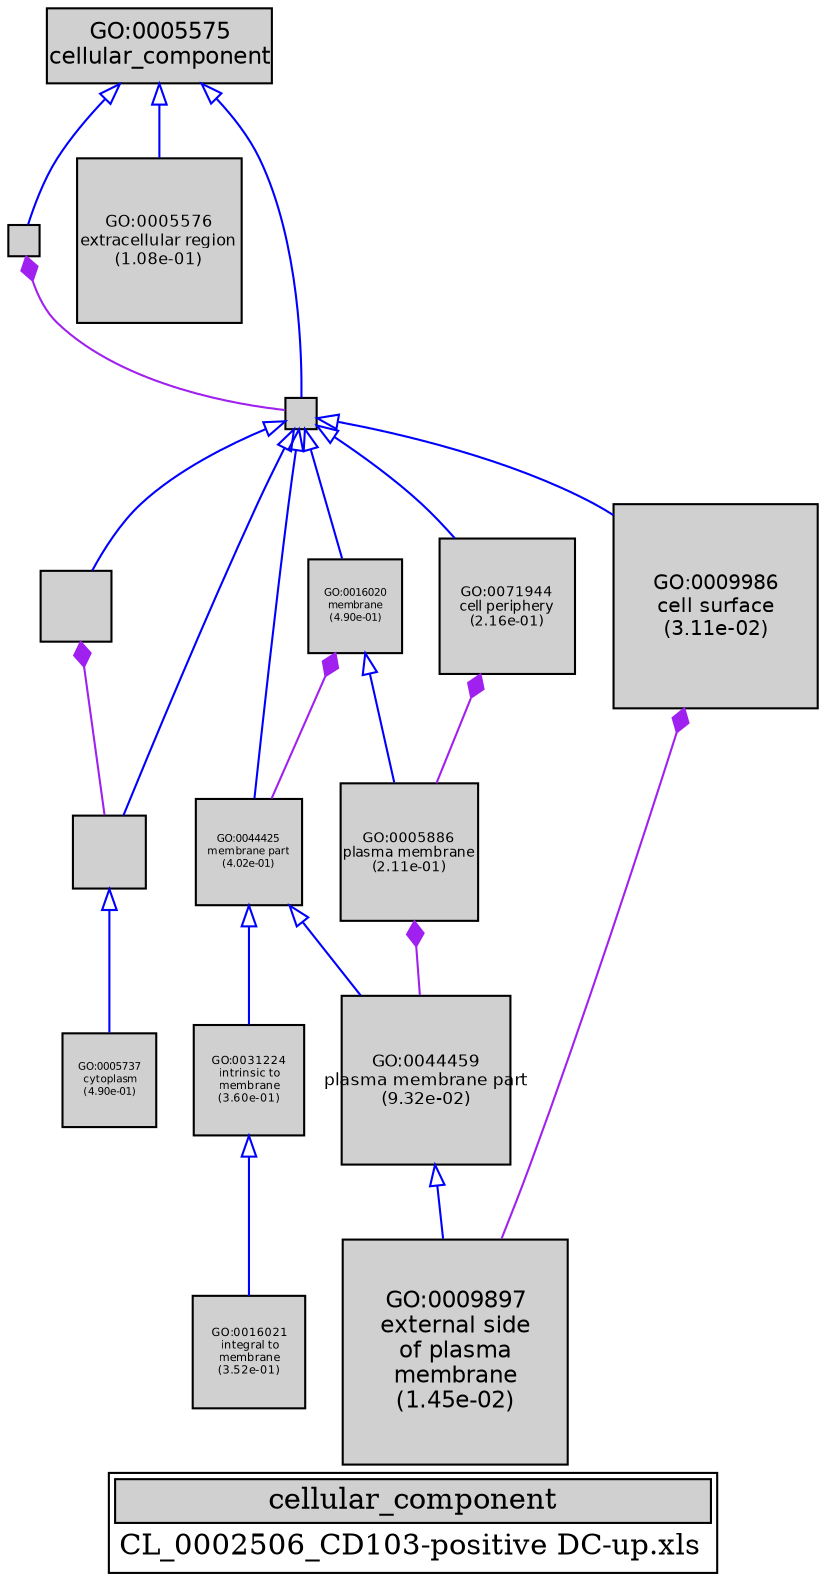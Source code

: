 digraph "cellular_component" {
graph [ bgcolor = "#FFFFFF", label = <<TABLE COLOR="black" BGCOLOR="white"><TR><TD COLSPAN="2" BGCOLOR="#D0D0D0"><FONT COLOR="black">cellular_component</FONT></TD></TR><TR><TD BORDER="0">CL_0002506_CD103-positive DC-up.xls</TD></TR></TABLE>> ];
node [ fontname = "Helvetica" ];

subgraph "nodes" {

node [ style = "filled", fixedsize = "true", width = 1, shape = "box", fontsize = 9, fillcolor = "#D0D0D0", fontcolor = "black", color = "black" ];

"GO:0005622" [ URL = "#GO:0005622", label = "", width = 0.467656277177, shape = "box", height = 0.467656277177 ];
"GO:0044425" [ URL = "#GO:0044425", label = <<TABLE BORDER="0"><TR><TD>GO:0044425<BR/>membrane part<BR/>(4.02e-01)</TD></TR></TABLE>>, width = 0.701572339921, shape = "box", fontsize = 5.05132084743, height = 0.701572339921 ];
"GO:0005623" [ URL = "#GO:0005623", label = "", width = 0.203276391216, shape = "box", height = 0.203276391216 ];
"GO:0005575" [ URL = "#GO:0005575", label = <<TABLE BORDER="0"><TR><TD>GO:0005575<BR/>cellular_component</TD></TR></TABLE>>, width = 1.5, shape = "box", fontsize = 10.8 ];
"GO:0005576" [ URL = "#GO:0005576", label = <<TABLE BORDER="0"><TR><TD>GO:0005576<BR/>extracellular region<BR/>(1.08e-01)</TD></TR></TABLE>>, width = 1.0904186104, shape = "box", fontsize = 7.85101399486, height = 1.0904186104 ];
"GO:0005737" [ URL = "#GO:0005737", label = <<TABLE BORDER="0"><TR><TD>GO:0005737<BR/>cytoplasm<BR/>(4.90e-01)</TD></TR></TABLE>>, width = 0.622032620735, shape = "box", fontsize = 5.0, height = 0.622032620735 ];
"GO:0044464" [ URL = "#GO:0044464", label = "", width = 0.203276391216, shape = "box", height = 0.203276391216 ];
"GO:0044424" [ URL = "#GO:0044424", label = "", width = 0.479459183007, shape = "box", height = 0.479459183007 ];
"GO:0009897" [ URL = "#GO:0009897", label = <<TABLE BORDER="0"><TR><TD>GO:0009897<BR/>external side<BR/>of plasma<BR/>membrane<BR/>(1.45e-02)</TD></TR></TABLE>>, width = 1.5, shape = "box", fontsize = 10.8, height = 1.5 ];
"GO:0016020" [ URL = "#GO:0016020", label = <<TABLE BORDER="0"><TR><TD>GO:0016020<BR/>membrane<BR/>(4.90e-01)</TD></TR></TABLE>>, width = 0.622519393866, shape = "box", fontsize = 5.0, height = 0.622519393866 ];
"GO:0009986" [ URL = "#GO:0009986", label = <<TABLE BORDER="0"><TR><TD>GO:0009986<BR/>cell surface<BR/>(3.11e-02)</TD></TR></TABLE>>, width = 1.35868946732, shape = "box", fontsize = 9.78256416468, height = 1.35868946732 ];
"GO:0044459" [ URL = "#GO:0044459", label = <<TABLE BORDER="0"><TR><TD>GO:0044459<BR/>plasma membrane part<BR/>(9.32e-02)</TD></TR></TABLE>>, width = 1.12474192073, shape = "box", fontsize = 8.09814182925, height = 1.12474192073 ];
"GO:0005886" [ URL = "#GO:0005886", label = <<TABLE BORDER="0"><TR><TD>GO:0005886<BR/>plasma membrane<BR/>(2.11e-01)</TD></TR></TABLE>>, width = 0.912588891352, shape = "box", fontsize = 6.57064001773, height = 0.912588891352 ];
"GO:0071944" [ URL = "#GO:0071944", label = <<TABLE BORDER="0"><TR><TD>GO:0071944<BR/>cell periphery<BR/>(2.16e-01)</TD></TR></TABLE>>, width = 0.905538648998, shape = "box", fontsize = 6.51987827278, height = 0.905538648998 ];
"GO:0016021" [ URL = "#GO:0016021", label = <<TABLE BORDER="0"><TR><TD>GO:0016021<BR/>integral to<BR/>membrane<BR/>(3.52e-01)</TD></TR></TABLE>>, width = 0.749760654878, shape = "box", fontsize = 5.39827671512, height = 0.749760654878 ];
"GO:0031224" [ URL = "#GO:0031224", label = <<TABLE BORDER="0"><TR><TD>GO:0031224<BR/>intrinsic to<BR/>membrane<BR/>(3.60e-01)</TD></TR></TABLE>>, width = 0.741377409856, shape = "box", fontsize = 5.33791735096, height = 0.741377409856 ];
}
subgraph "edges" {


edge [ dir = "back", weight = 1 ];
subgraph "regulates" {


edge [ color = "cyan", arrowtail = "none" ];
subgraph "positive" {


edge [ color = "green", arrowtail = "vee" ];
}
subgraph "negative" {


edge [ color = "red", arrowtail = "tee" ];
}
}
subgraph "part_of" {


edge [ color = "purple", arrowtail = "diamond", weight = 2.5 ];
"GO:0005886" -> "GO:0044459";
"GO:0005623" -> "GO:0044464";
"GO:0009986" -> "GO:0009897";
"GO:0005622" -> "GO:0044424";
"GO:0071944" -> "GO:0005886";
"GO:0016020" -> "GO:0044425";
}
subgraph "is_a" {


edge [ color = "blue", arrowtail = "empty", weight = 5.0 ];
"GO:0044424" -> "GO:0005737";
"GO:0044464" -> "GO:0071944";
"GO:0044425" -> "GO:0031224";
"GO:0044464" -> "GO:0044424";
"GO:0044464" -> "GO:0005622";
"GO:0044459" -> "GO:0009897";
"GO:0005575" -> "GO:0044464";
"GO:0005575" -> "GO:0005623";
"GO:0044464" -> "GO:0016020";
"GO:0044464" -> "GO:0044425";
"GO:0044464" -> "GO:0009986";
"GO:0044425" -> "GO:0044459";
"GO:0016020" -> "GO:0005886";
"GO:0031224" -> "GO:0016021";
"GO:0005575" -> "GO:0005576";
}
}
}
